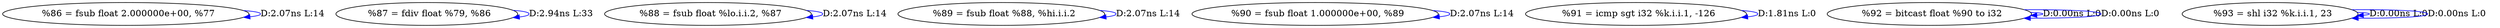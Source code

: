 digraph {
Node0x29b8f50[label="  %86 = fsub float 2.000000e+00, %77"];
Node0x29b8f50 -> Node0x29b8f50[label="D:2.07ns L:14",color=blue];
Node0x29b9030[label="  %87 = fdiv float %79, %86"];
Node0x29b9030 -> Node0x29b9030[label="D:2.94ns L:33",color=blue];
Node0x29b9110[label="  %88 = fsub float %lo.i.i.2, %87"];
Node0x29b9110 -> Node0x29b9110[label="D:2.07ns L:14",color=blue];
Node0x29b91f0[label="  %89 = fsub float %88, %hi.i.i.2"];
Node0x29b91f0 -> Node0x29b91f0[label="D:2.07ns L:14",color=blue];
Node0x29b92d0[label="  %90 = fsub float 1.000000e+00, %89"];
Node0x29b92d0 -> Node0x29b92d0[label="D:2.07ns L:14",color=blue];
Node0x29b93b0[label="  %91 = icmp sgt i32 %k.i.i.1, -126"];
Node0x29b93b0 -> Node0x29b93b0[label="D:1.81ns L:0",color=blue];
Node0x29b9490[label="  %92 = bitcast float %90 to i32"];
Node0x29b9490 -> Node0x29b9490[label="D:0.00ns L:0",color=blue];
Node0x29b9490 -> Node0x29b9490[label="D:0.00ns L:0",color=blue];
Node0x29b9570[label="  %93 = shl i32 %k.i.i.1, 23"];
Node0x29b9570 -> Node0x29b9570[label="D:0.00ns L:0",color=blue];
Node0x29b9570 -> Node0x29b9570[label="D:0.00ns L:0",color=blue];
}
